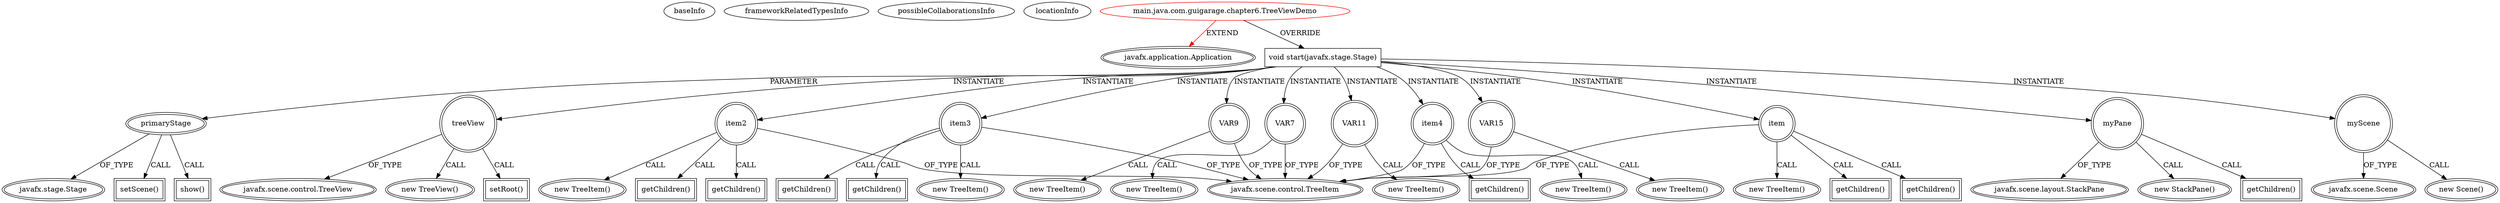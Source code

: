 digraph {
baseInfo[graphId=2887,category="extension_graph",isAnonymous=false,possibleRelation=false]
frameworkRelatedTypesInfo[0="javafx.application.Application"]
possibleCollaborationsInfo[]
locationInfo[projectName="guigarage-mastering-javafx-controls",filePath="/guigarage-mastering-javafx-controls/mastering-javafx-controls-master/src/main/java/com/guigarage/chapter6/TreeViewDemo.java",contextSignature="TreeViewDemo",graphId="2887"]
0[label="main.java.com.guigarage.chapter6.TreeViewDemo",vertexType="ROOT_CLIENT_CLASS_DECLARATION",isFrameworkType=false,color=red]
1[label="javafx.application.Application",vertexType="FRAMEWORK_CLASS_TYPE",isFrameworkType=true,peripheries=2]
2[label="void start(javafx.stage.Stage)",vertexType="OVERRIDING_METHOD_DECLARATION",isFrameworkType=false,shape=box]
3[label="primaryStage",vertexType="PARAMETER_DECLARATION",isFrameworkType=true,peripheries=2]
4[label="javafx.stage.Stage",vertexType="FRAMEWORK_CLASS_TYPE",isFrameworkType=true,peripheries=2]
6[label="treeView",vertexType="VARIABLE_EXPRESION",isFrameworkType=true,peripheries=2,shape=circle]
7[label="javafx.scene.control.TreeView",vertexType="FRAMEWORK_CLASS_TYPE",isFrameworkType=true,peripheries=2]
5[label="new TreeView()",vertexType="CONSTRUCTOR_CALL",isFrameworkType=true,peripheries=2]
9[label="item",vertexType="VARIABLE_EXPRESION",isFrameworkType=true,peripheries=2,shape=circle]
10[label="javafx.scene.control.TreeItem",vertexType="FRAMEWORK_CLASS_TYPE",isFrameworkType=true,peripheries=2]
8[label="new TreeItem()",vertexType="CONSTRUCTOR_CALL",isFrameworkType=true,peripheries=2]
12[label="item2",vertexType="VARIABLE_EXPRESION",isFrameworkType=true,peripheries=2,shape=circle]
11[label="new TreeItem()",vertexType="CONSTRUCTOR_CALL",isFrameworkType=true,peripheries=2]
15[label="getChildren()",vertexType="INSIDE_CALL",isFrameworkType=true,peripheries=2,shape=box]
17[label="item3",vertexType="VARIABLE_EXPRESION",isFrameworkType=true,peripheries=2,shape=circle]
16[label="new TreeItem()",vertexType="CONSTRUCTOR_CALL",isFrameworkType=true,peripheries=2]
20[label="getChildren()",vertexType="INSIDE_CALL",isFrameworkType=true,peripheries=2,shape=box]
22[label="getChildren()",vertexType="INSIDE_CALL",isFrameworkType=true,peripheries=2,shape=box]
24[label="VAR7",vertexType="VARIABLE_EXPRESION",isFrameworkType=true,peripheries=2,shape=circle]
23[label="new TreeItem()",vertexType="CONSTRUCTOR_CALL",isFrameworkType=true,peripheries=2]
27[label="getChildren()",vertexType="INSIDE_CALL",isFrameworkType=true,peripheries=2,shape=box]
29[label="VAR9",vertexType="VARIABLE_EXPRESION",isFrameworkType=true,peripheries=2,shape=circle]
28[label="new TreeItem()",vertexType="CONSTRUCTOR_CALL",isFrameworkType=true,peripheries=2]
32[label="getChildren()",vertexType="INSIDE_CALL",isFrameworkType=true,peripheries=2,shape=box]
34[label="VAR11",vertexType="VARIABLE_EXPRESION",isFrameworkType=true,peripheries=2,shape=circle]
33[label="new TreeItem()",vertexType="CONSTRUCTOR_CALL",isFrameworkType=true,peripheries=2]
37[label="item4",vertexType="VARIABLE_EXPRESION",isFrameworkType=true,peripheries=2,shape=circle]
36[label="new TreeItem()",vertexType="CONSTRUCTOR_CALL",isFrameworkType=true,peripheries=2]
40[label="getChildren()",vertexType="INSIDE_CALL",isFrameworkType=true,peripheries=2,shape=box]
42[label="getChildren()",vertexType="INSIDE_CALL",isFrameworkType=true,peripheries=2,shape=box]
44[label="VAR15",vertexType="VARIABLE_EXPRESION",isFrameworkType=true,peripheries=2,shape=circle]
43[label="new TreeItem()",vertexType="CONSTRUCTOR_CALL",isFrameworkType=true,peripheries=2]
47[label="setRoot()",vertexType="INSIDE_CALL",isFrameworkType=true,peripheries=2,shape=box]
49[label="myPane",vertexType="VARIABLE_EXPRESION",isFrameworkType=true,peripheries=2,shape=circle]
50[label="javafx.scene.layout.StackPane",vertexType="FRAMEWORK_CLASS_TYPE",isFrameworkType=true,peripheries=2]
48[label="new StackPane()",vertexType="CONSTRUCTOR_CALL",isFrameworkType=true,peripheries=2]
52[label="getChildren()",vertexType="INSIDE_CALL",isFrameworkType=true,peripheries=2,shape=box]
54[label="myScene",vertexType="VARIABLE_EXPRESION",isFrameworkType=true,peripheries=2,shape=circle]
55[label="javafx.scene.Scene",vertexType="FRAMEWORK_CLASS_TYPE",isFrameworkType=true,peripheries=2]
53[label="new Scene()",vertexType="CONSTRUCTOR_CALL",isFrameworkType=true,peripheries=2]
57[label="setScene()",vertexType="INSIDE_CALL",isFrameworkType=true,peripheries=2,shape=box]
59[label="show()",vertexType="INSIDE_CALL",isFrameworkType=true,peripheries=2,shape=box]
0->1[label="EXTEND",color=red]
0->2[label="OVERRIDE"]
3->4[label="OF_TYPE"]
2->3[label="PARAMETER"]
2->6[label="INSTANTIATE"]
6->7[label="OF_TYPE"]
6->5[label="CALL"]
2->9[label="INSTANTIATE"]
9->10[label="OF_TYPE"]
9->8[label="CALL"]
2->12[label="INSTANTIATE"]
12->10[label="OF_TYPE"]
12->11[label="CALL"]
9->15[label="CALL"]
2->17[label="INSTANTIATE"]
17->10[label="OF_TYPE"]
17->16[label="CALL"]
12->20[label="CALL"]
17->22[label="CALL"]
2->24[label="INSTANTIATE"]
24->10[label="OF_TYPE"]
24->23[label="CALL"]
17->27[label="CALL"]
2->29[label="INSTANTIATE"]
29->10[label="OF_TYPE"]
29->28[label="CALL"]
12->32[label="CALL"]
2->34[label="INSTANTIATE"]
34->10[label="OF_TYPE"]
34->33[label="CALL"]
2->37[label="INSTANTIATE"]
37->10[label="OF_TYPE"]
37->36[label="CALL"]
9->40[label="CALL"]
37->42[label="CALL"]
2->44[label="INSTANTIATE"]
44->10[label="OF_TYPE"]
44->43[label="CALL"]
6->47[label="CALL"]
2->49[label="INSTANTIATE"]
49->50[label="OF_TYPE"]
49->48[label="CALL"]
49->52[label="CALL"]
2->54[label="INSTANTIATE"]
54->55[label="OF_TYPE"]
54->53[label="CALL"]
3->57[label="CALL"]
3->59[label="CALL"]
}
